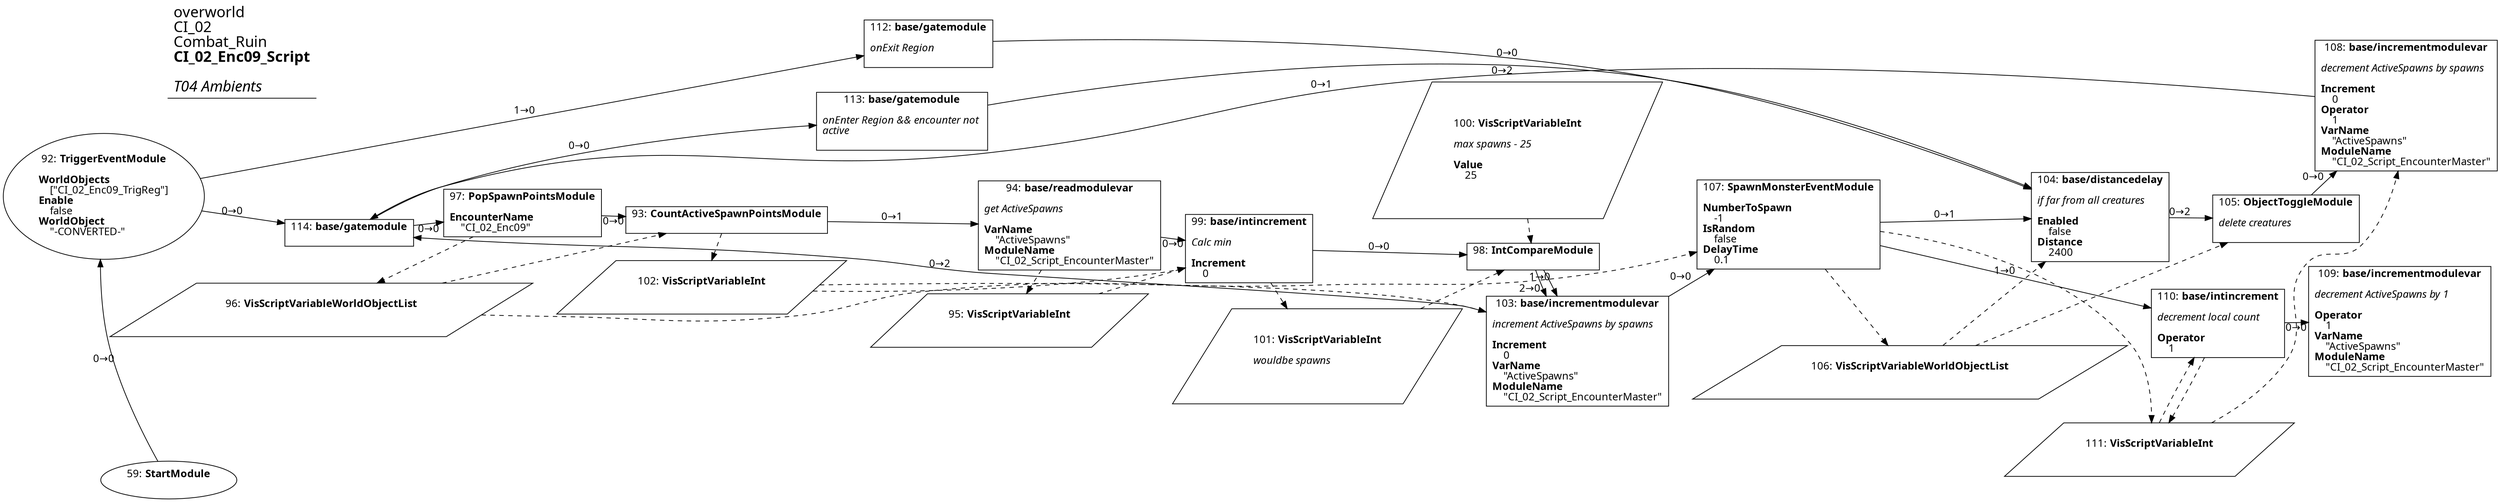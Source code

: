 digraph {
    layout = fdp;
    overlap = prism;
    sep = "+16";
    splines = spline;

    node [ shape = box ];

    graph [ fontname = "Segoe UI" ];
    node [ fontname = "Segoe UI" ];
    edge [ fontname = "Segoe UI" ];

    59 [ label = <59: <b>StartModule</b><br/><br/>> ];
    59 [ shape = oval ]
    59 [ pos = "-1.3740001,1.365!" ];
    59 -> 92 [ label = "0→0" ];

    92 [ label = <92: <b>TriggerEventModule</b><br/><br/><b>WorldObjects</b><br align="left"/>    [&quot;CI_02_Enc09_TrigReg&quot;]<br align="left"/><b>Enable</b><br align="left"/>    false<br align="left"/><b>WorldObject</b><br align="left"/>    &quot;-CONVERTED-&quot;<br align="left"/>> ];
    92 [ shape = oval ]
    92 [ pos = "-0.9850001,2.051!" ];
    92 -> 112 [ label = "1→0" ];
    92 -> 114 [ label = "0→0" ];

    93 [ label = <93: <b>CountActiveSpawnPointsModule</b><br/><br/>> ];
    93 [ pos = "-0.238,2.052!" ];
    93 -> 94 [ label = "0→1" ];
    96 -> 93 [ style = dashed ];
    93 -> 102 [ style = dashed ];

    94 [ label = <94: <b>base/readmodulevar</b><br/><br/><i>get ActiveSpawns<br align="left"/></i><br align="left"/><b>VarName</b><br align="left"/>    &quot;ActiveSpawns&quot;<br align="left"/><b>ModuleName</b><br align="left"/>    &quot;CI_02_Script_EncounterMaster&quot;<br align="left"/>> ];
    94 [ pos = "0.034,2.0530002!" ];
    94 -> 99 [ label = "0→0" ];
    94 -> 95 [ style = dashed ];

    95 [ label = <95: <b>VisScriptVariableInt</b><br/><br/>> ];
    95 [ shape = parallelogram ]
    95 [ pos = "0.035,1.9210001!" ];

    96 [ label = <96: <b>VisScriptVariableWorldObjectList</b><br/><br/>> ];
    96 [ shape = parallelogram ]
    96 [ pos = "-0.46800002,1.922!" ];

    97 [ label = <97: <b>PopSpawnPointsModule</b><br/><br/><b>EncounterName</b><br align="left"/>    &quot;CI_02_Enc09&quot;<br align="left"/>> ];
    97 [ pos = "-0.469,2.051!" ];
    97 -> 93 [ label = "0→0" ];
    97 -> 96 [ style = dashed ];

    98 [ label = <98: <b>IntCompareModule</b><br/><br/>> ];
    98 [ pos = "0.48600003,2.0530002!" ];
    98 -> 103 [ label = "1→0" ];
    98 -> 103 [ label = "2→0" ];
    100 -> 98 [ style = dashed ];
    101 -> 98 [ style = dashed ];

    99 [ label = <99: <b>base/intincrement</b><br/><br/><i>Calc min<br align="left"/></i><br align="left"/><b>Increment</b><br align="left"/>    0<br align="left"/>> ];
    99 [ pos = "0.27800003,2.0530002!" ];
    99 -> 98 [ label = "0→0" ];
    99 -> 101 [ style = dashed ];
    102 -> 99 [ style = dashed ];
    95 -> 99 [ style = dashed ];

    100 [ label = <100: <b>VisScriptVariableInt</b><br/><br/><i>max spawns - 25<br align="left"/></i><br align="left"/><b>Value</b><br align="left"/>    25<br align="left"/>> ];
    100 [ shape = parallelogram ]
    100 [ pos = "0.48200002,2.1100001!" ];

    101 [ label = <101: <b>VisScriptVariableInt</b><br/><br/><i>wouldbe spawns<br align="left"/></i><br align="left"/>> ];
    101 [ shape = parallelogram ]
    101 [ pos = "0.282,1.9070001!" ];

    102 [ label = <102: <b>VisScriptVariableInt</b><br/><br/>> ];
    102 [ shape = parallelogram ]
    102 [ pos = "-0.22800002,1.9480001!" ];

    103 [ label = <103: <b>base/incrementmodulevar</b><br/><br/><i>increment ActiveSpawns by spawns<br align="left"/></i><br align="left"/><b>Increment</b><br align="left"/>    0<br align="left"/><b>VarName</b><br align="left"/>    &quot;ActiveSpawns&quot;<br align="left"/><b>ModuleName</b><br align="left"/>    &quot;CI_02_Script_EncounterMaster&quot;<br align="left"/>> ];
    103 [ pos = "0.66800004,1.863!" ];
    103 -> 107 [ label = "0→0" ];
    103 -> 114 [ label = "0→2" ];
    102 -> 103 [ style = dashed ];

    104 [ label = <104: <b>base/distancedelay</b><br/><br/><i>if far from all creatures<br align="left"/></i><br align="left"/><b>Enabled</b><br align="left"/>    false<br align="left"/><b>Distance</b><br align="left"/>    2400<br align="left"/>> ];
    104 [ pos = "1.2060001,2.059!" ];
    104 -> 105 [ label = "0→2" ];
    106 -> 104 [ style = dashed ];

    105 [ label = <105: <b>ObjectToggleModule</b><br/><br/><i>delete creatures<br align="left"/></i><br align="left"/>> ];
    105 [ pos = "1.404,2.0500002!" ];
    105 -> 108 [ label = "0→0" ];
    106 -> 105 [ style = dashed ];

    106 [ label = <106: <b>VisScriptVariableWorldObjectList</b><br/><br/>> ];
    106 [ shape = parallelogram ]
    106 [ pos = "0.93100005,1.8240001!" ];

    107 [ label = <107: <b>SpawnMonsterEventModule</b><br/><br/><b>NumberToSpawn</b><br align="left"/>    -1<br align="left"/><b>IsRandom</b><br align="left"/>    false<br align="left"/><b>DelayTime</b><br align="left"/>    0.1<br align="left"/>> ];
    107 [ pos = "0.929,2.0540001!" ];
    107 -> 104 [ label = "0→1" ];
    107 -> 110 [ label = "1→0" ];
    107 -> 106 [ style = dashed ];
    107 -> 111 [ style = dashed ];
    96 -> 107 [ style = dashed ];

    108 [ label = <108: <b>base/incrementmodulevar</b><br/><br/><i>decrement ActiveSpawns by spawns<br align="left"/></i><br align="left"/><b>Increment</b><br align="left"/>    0<br align="left"/><b>Operator</b><br align="left"/>    1<br align="left"/><b>VarName</b><br align="left"/>    &quot;ActiveSpawns&quot;<br align="left"/><b>ModuleName</b><br align="left"/>    &quot;CI_02_Script_EncounterMaster&quot;<br align="left"/>> ];
    108 [ pos = "1.626,2.2350001!" ];
    108 -> 114 [ label = "0→1" ];
    111 -> 108 [ style = dashed ];

    109 [ label = <109: <b>base/incrementmodulevar</b><br/><br/><i>decrement ActiveSpawns by 1<br align="left"/></i><br align="left"/><b>Operator</b><br align="left"/>    1<br align="left"/><b>VarName</b><br align="left"/>    &quot;ActiveSpawns&quot;<br align="left"/><b>ModuleName</b><br align="left"/>    &quot;CI_02_Script_EncounterMaster&quot;<br align="left"/>> ];
    109 [ pos = "1.4360001,1.8280001!" ];

    110 [ label = <110: <b>base/intincrement</b><br/><br/><i>decrement local count<br align="left"/></i><br align="left"/><b>Operator</b><br align="left"/>    1<br align="left"/>> ];
    110 [ pos = "1.218,1.8270001!" ];
    110 -> 109 [ label = "0→0" ];
    111 -> 110 [ style = dashed ];
    110 -> 111 [ style = dashed ];

    111 [ label = <111: <b>VisScriptVariableInt</b><br/><br/>> ];
    111 [ shape = parallelogram ]
    111 [ pos = "1.141,1.6790001!" ];

    112 [ label = <112: <b>base/gatemodule</b><br/><br/><i>onExit Region<br align="left"/></i><br align="left"/>> ];
    112 [ pos = "-0.448,2.483!" ];
    112 -> 104 [ label = "0→0" ];

    113 [ label = <113: <b>base/gatemodule</b><br/><br/><i>onEnter Region &amp;&amp; encounter not <br align="left"/>active<br align="left"/></i><br align="left"/>> ];
    113 [ pos = "-0.44700003,2.322!" ];
    113 -> 104 [ label = "0→2" ];

    114 [ label = <114: <b>base/gatemodule</b><br/><br/>> ];
    114 [ pos = "-0.671,2.0500002!" ];
    114 -> 113 [ label = "0→0" ];
    114 -> 97 [ label = "0→0" ];

    title [ pos = "-1.3750001,2.4840002!" ];
    title [ shape = underline ];
    title [ label = <<font point-size="20">overworld<br align="left"/>CI_02<br align="left"/>Combat_Ruin<br align="left"/><b>CI_02_Enc09_Script</b><br align="left"/><br/><i>T04 Ambients</i><br align="left"/></font>> ];
}

